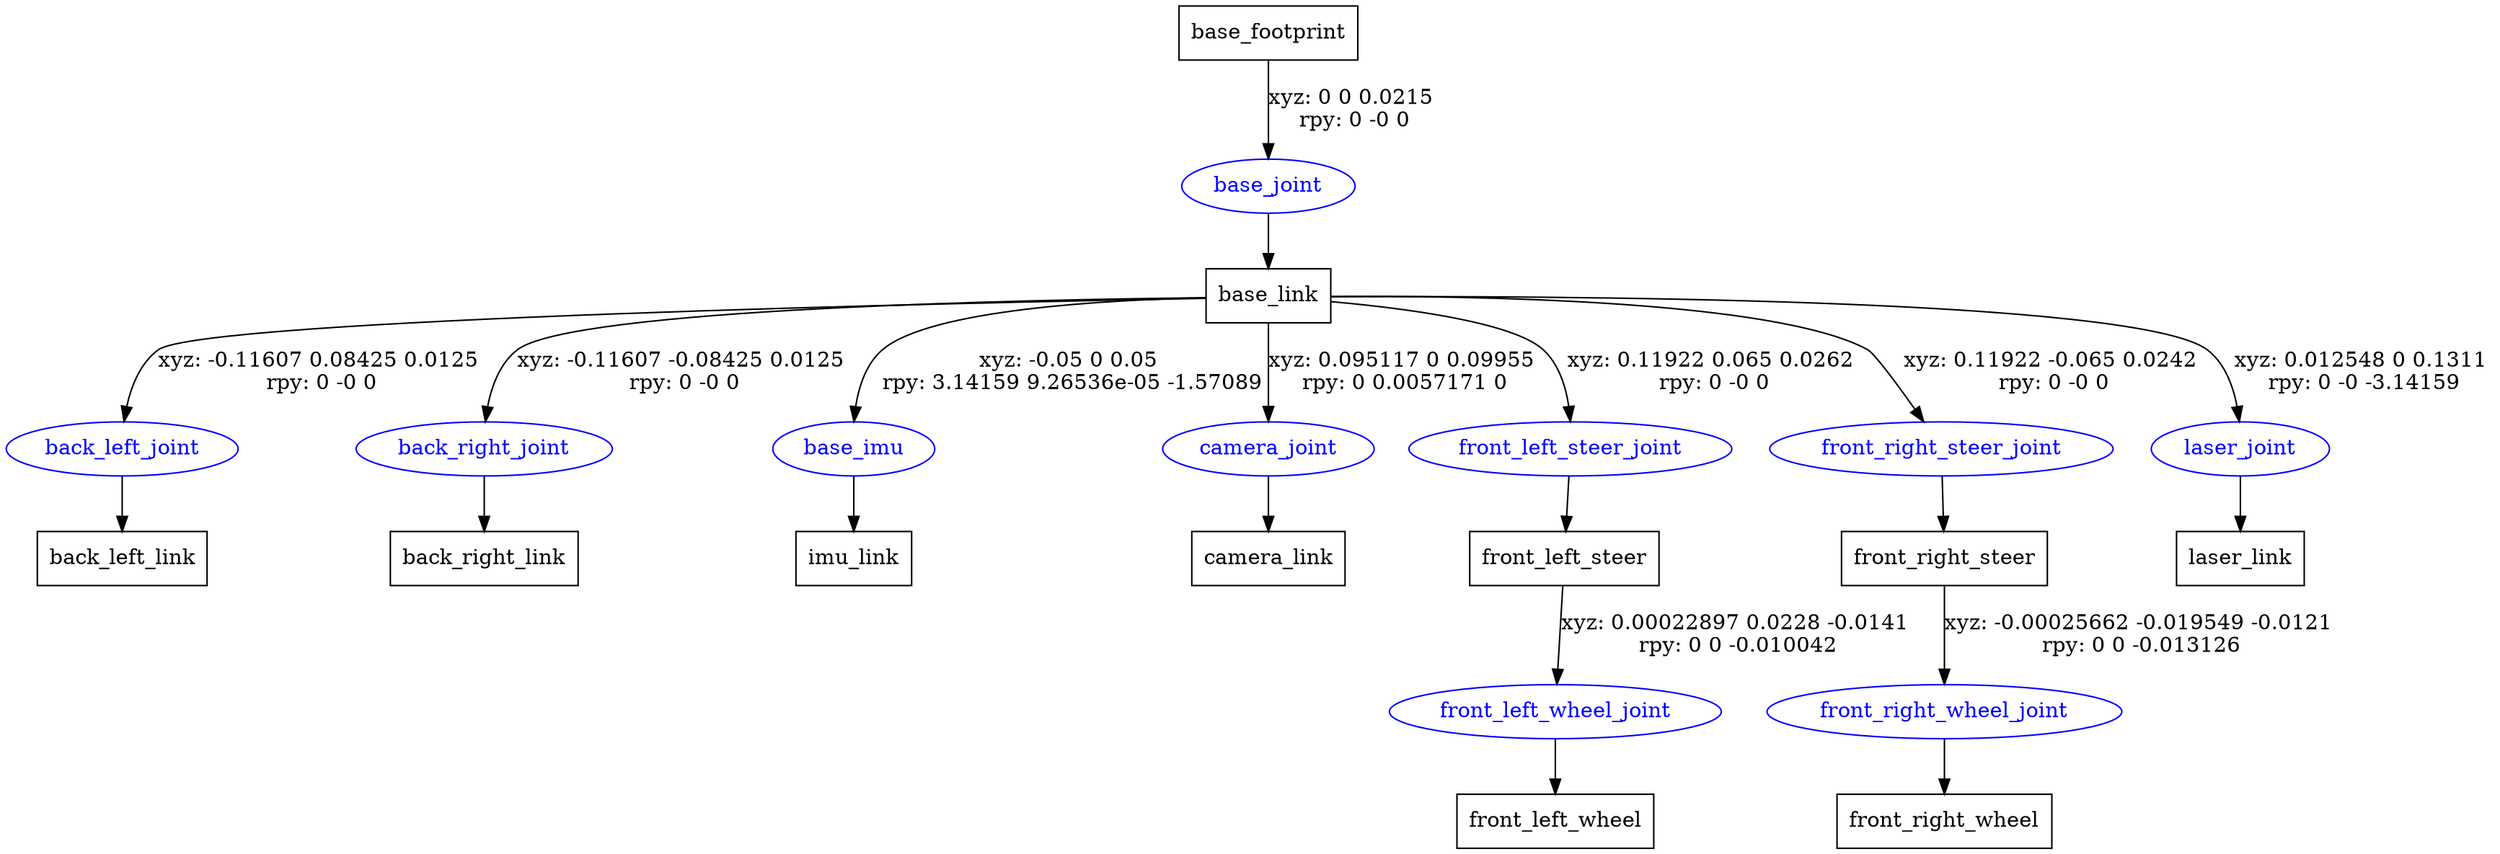 digraph G {
node [shape=box];
"base_footprint" [label="base_footprint"];
"base_link" [label="base_link"];
"back_left_link" [label="back_left_link"];
"back_right_link" [label="back_right_link"];
"imu_link" [label="imu_link"];
"camera_link" [label="camera_link"];
"front_left_steer" [label="front_left_steer"];
"front_left_wheel" [label="front_left_wheel"];
"front_right_steer" [label="front_right_steer"];
"front_right_wheel" [label="front_right_wheel"];
"laser_link" [label="laser_link"];
node [shape=ellipse, color=blue, fontcolor=blue];
"base_footprint" -> "base_joint" [label="xyz: 0 0 0.0215 \nrpy: 0 -0 0"]
"base_joint" -> "base_link"
"base_link" -> "back_left_joint" [label="xyz: -0.11607 0.08425 0.0125 \nrpy: 0 -0 0"]
"back_left_joint" -> "back_left_link"
"base_link" -> "back_right_joint" [label="xyz: -0.11607 -0.08425 0.0125 \nrpy: 0 -0 0"]
"back_right_joint" -> "back_right_link"
"base_link" -> "base_imu" [label="xyz: -0.05 0 0.05 \nrpy: 3.14159 9.26536e-05 -1.57089"]
"base_imu" -> "imu_link"
"base_link" -> "camera_joint" [label="xyz: 0.095117 0 0.09955 \nrpy: 0 0.0057171 0"]
"camera_joint" -> "camera_link"
"base_link" -> "front_left_steer_joint" [label="xyz: 0.11922 0.065 0.0262 \nrpy: 0 -0 0"]
"front_left_steer_joint" -> "front_left_steer"
"front_left_steer" -> "front_left_wheel_joint" [label="xyz: 0.00022897 0.0228 -0.0141 \nrpy: 0 0 -0.010042"]
"front_left_wheel_joint" -> "front_left_wheel"
"base_link" -> "front_right_steer_joint" [label="xyz: 0.11922 -0.065 0.0242 \nrpy: 0 -0 0"]
"front_right_steer_joint" -> "front_right_steer"
"front_right_steer" -> "front_right_wheel_joint" [label="xyz: -0.00025662 -0.019549 -0.0121 \nrpy: 0 0 -0.013126"]
"front_right_wheel_joint" -> "front_right_wheel"
"base_link" -> "laser_joint" [label="xyz: 0.012548 0 0.1311 \nrpy: 0 -0 -3.14159"]
"laser_joint" -> "laser_link"
}
